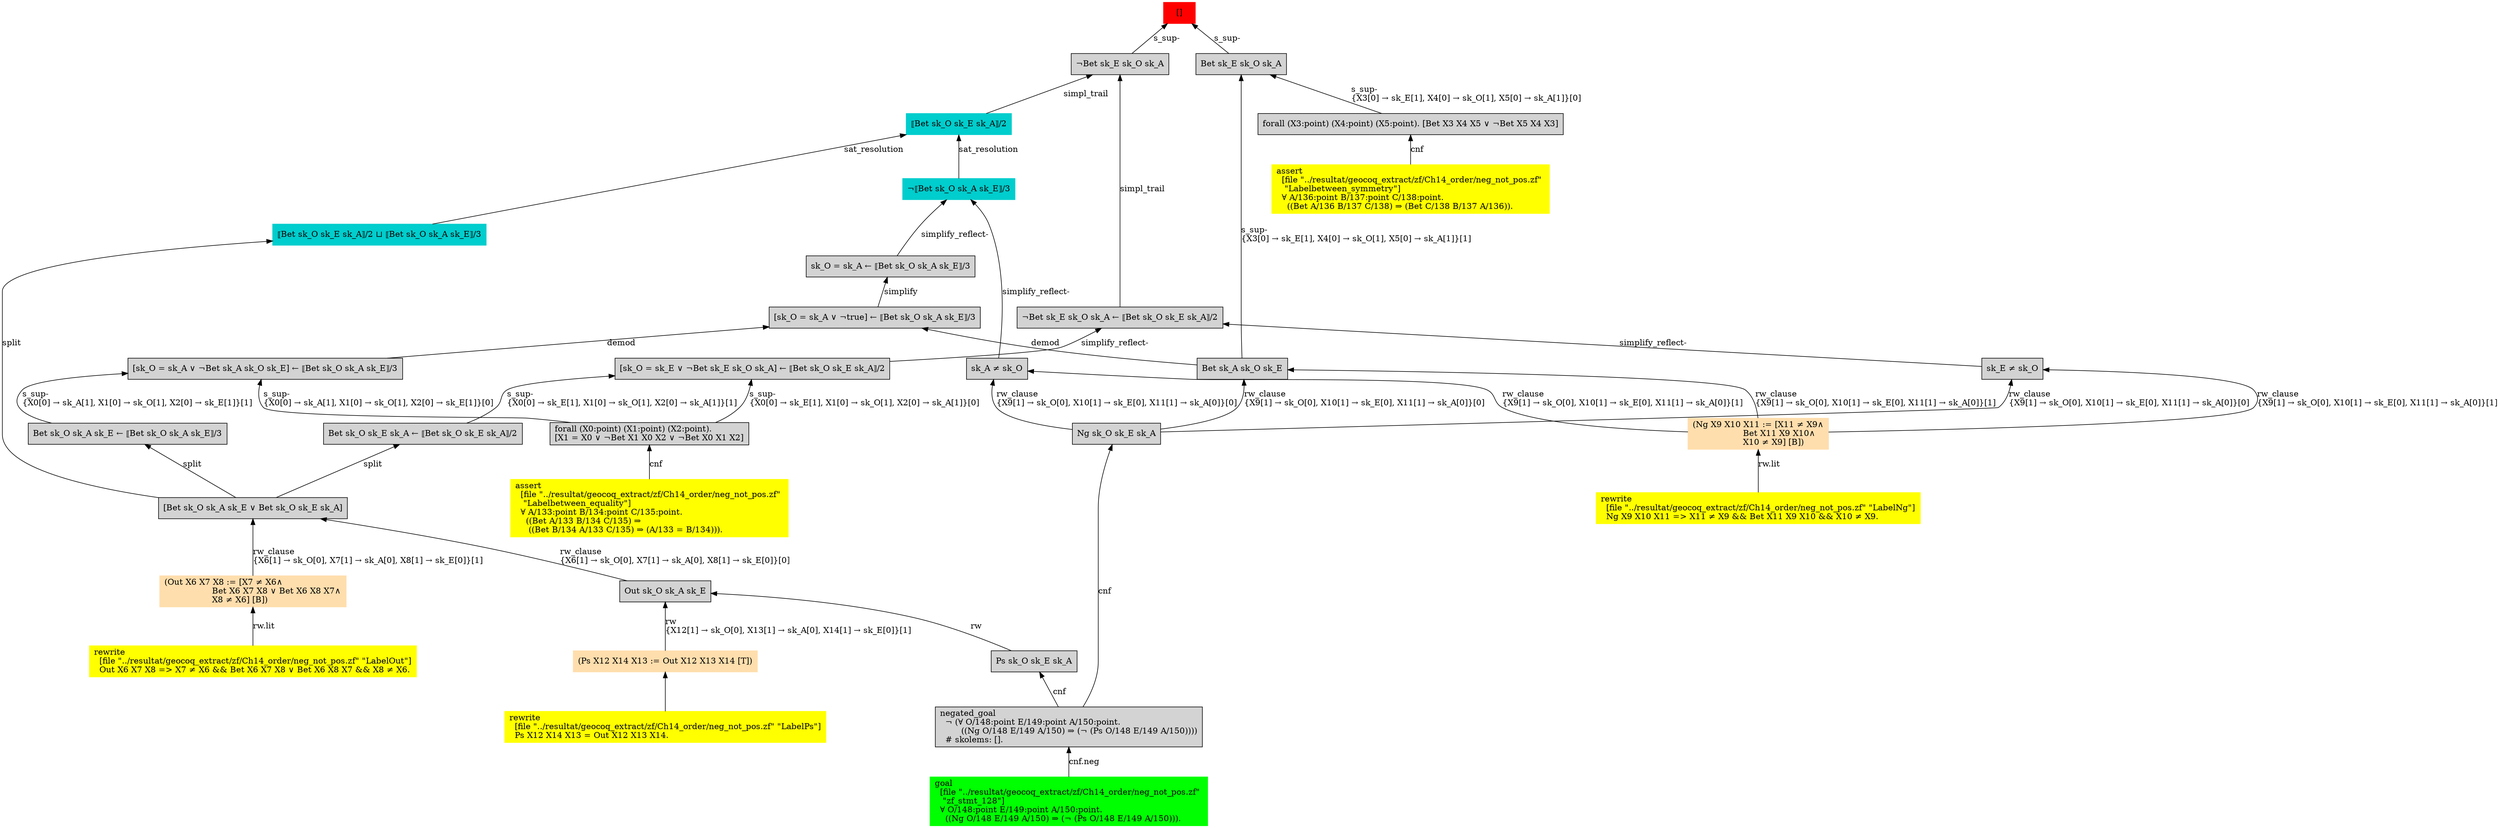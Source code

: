 digraph "unsat_graph" {
  vertex_0 [color=red, label="[]", shape=box, style=filled];
  vertex_0 -> vertex_1 [label="s_sup-\l", dir="back"];
  vertex_1 [shape=box, label="¬Bet sk_E sk_O sk_A\l", style=filled];
  vertex_1 -> vertex_2 [label="simpl_trail", dir="back"];
  vertex_2 [color=cyan3, shape=box, label="⟦Bet sk_O sk_E sk_A⟧/2\l", style=filled];
  vertex_2 -> vertex_3 [label="sat_resolution", dir="back"];
  vertex_3 [color=cyan3, shape=box, label="¬⟦Bet sk_O sk_A sk_E⟧/3\l", style=filled];
  vertex_3 -> vertex_4 [label="simplify_reflect-", dir="back"];
  vertex_4 [shape=box, label="sk_A ≠ sk_O\l", style=filled];
  vertex_4 -> vertex_5 [label="rw_clause\l\{X9[1] → sk_O[0], X10[1] → sk_E[0], X11[1] → sk_A[0]\}[1]\l", dir="back"];
  vertex_5 [color=navajowhite, shape=box, label="(Ng X9 X10 X11 := [X11 ≠ X9∧\l                   Bet X11 X9 X10∧\l                   X10 ≠ X9] [B])\l", style=filled];
  vertex_5 -> vertex_6 [label="rw.lit", dir="back"];
  vertex_6 [color=yellow, shape=box, label="rewrite\l  [file \"../resultat/geocoq_extract/zf/Ch14_order/neg_not_pos.zf\" \"LabelNg\"]\l  Ng X9 X10 X11 =\> X11 ≠ X9 && Bet X11 X9 X10 && X10 ≠ X9.\l", style=filled];
  vertex_4 -> vertex_7 [label="rw_clause\l\{X9[1] → sk_O[0], X10[1] → sk_E[0], X11[1] → sk_A[0]\}[0]\l", dir="back"];
  vertex_7 [shape=box, label="Ng sk_O sk_E sk_A\l", style=filled];
  vertex_7 -> vertex_8 [label="cnf", dir="back"];
  vertex_8 [shape=box, label="negated_goal\l  ¬ (∀ O/148:point E/149:point A/150:point.\l        ((Ng O/148 E/149 A/150) ⇒ (¬ (Ps O/148 E/149 A/150))))\l  # skolems: [].\l", style=filled];
  vertex_8 -> vertex_9 [label="cnf.neg", dir="back"];
  vertex_9 [color=green, shape=box, label="goal\l  [file \"../resultat/geocoq_extract/zf/Ch14_order/neg_not_pos.zf\" \l   \"zf_stmt_128\"]\l  ∀ O/148:point E/149:point A/150:point.\l    ((Ng O/148 E/149 A/150) ⇒ (¬ (Ps O/148 E/149 A/150))).\l", style=filled];
  vertex_3 -> vertex_10 [label="simplify_reflect-", dir="back"];
  vertex_10 [shape=box, label="sk_O = sk_A ← ⟦Bet sk_O sk_A sk_E⟧/3\l", style=filled];
  vertex_10 -> vertex_11 [label="simplify", dir="back"];
  vertex_11 [shape=box, label="[sk_O = sk_A ∨ ¬true] ← ⟦Bet sk_O sk_A sk_E⟧/3\l", style=filled];
  vertex_11 -> vertex_12 [label="demod", dir="back"];
  vertex_12 [shape=box, label="Bet sk_A sk_O sk_E\l", style=filled];
  vertex_12 -> vertex_5 [label="rw_clause\l\{X9[1] → sk_O[0], X10[1] → sk_E[0], X11[1] → sk_A[0]\}[1]\l", dir="back"];
  vertex_12 -> vertex_7 [label="rw_clause\l\{X9[1] → sk_O[0], X10[1] → sk_E[0], X11[1] → sk_A[0]\}[0]\l", dir="back"];
  vertex_11 -> vertex_13 [label="demod", dir="back"];
  vertex_13 [shape=box, label="[sk_O = sk_A ∨ ¬Bet sk_A sk_O sk_E] ← ⟦Bet sk_O sk_A sk_E⟧/3\l", style=filled];
  vertex_13 -> vertex_14 [label="s_sup-\l\{X0[0] → sk_A[1], X1[0] → sk_O[1], X2[0] → sk_E[1]\}[0]\l", dir="back"];
  vertex_14 [shape=box, label="forall (X0:point) (X1:point) (X2:point).\l[X1 = X0 ∨ ¬Bet X1 X0 X2 ∨ ¬Bet X0 X1 X2]\l", style=filled];
  vertex_14 -> vertex_15 [label="cnf", dir="back"];
  vertex_15 [color=yellow, shape=box, label="assert\l  [file \"../resultat/geocoq_extract/zf/Ch14_order/neg_not_pos.zf\" \l   \"Labelbetween_equality\"]\l  ∀ A/133:point B/134:point C/135:point.\l    ((Bet A/133 B/134 C/135) ⇒\l     ((Bet B/134 A/133 C/135) ⇒ (A/133 = B/134))).\l", style=filled];
  vertex_13 -> vertex_16 [label="s_sup-\l\{X0[0] → sk_A[1], X1[0] → sk_O[1], X2[0] → sk_E[1]\}[1]\l", dir="back"];
  vertex_16 [shape=box, label="Bet sk_O sk_A sk_E ← ⟦Bet sk_O sk_A sk_E⟧/3\l", style=filled];
  vertex_16 -> vertex_17 [label="split", dir="back"];
  vertex_17 [shape=box, label="[Bet sk_O sk_A sk_E ∨ Bet sk_O sk_E sk_A]\l", style=filled];
  vertex_17 -> vertex_18 [label="rw_clause\l\{X6[1] → sk_O[0], X7[1] → sk_A[0], X8[1] → sk_E[0]\}[1]\l", dir="back"];
  vertex_18 [color=navajowhite, shape=box, label="(Out X6 X7 X8 := [X7 ≠ X6∧\l                  Bet X6 X7 X8 ∨ Bet X6 X8 X7∧\l                  X8 ≠ X6] [B])\l", style=filled];
  vertex_18 -> vertex_19 [label="rw.lit", dir="back"];
  vertex_19 [color=yellow, shape=box, label="rewrite\l  [file \"../resultat/geocoq_extract/zf/Ch14_order/neg_not_pos.zf\" \"LabelOut\"]\l  Out X6 X7 X8 =\> X7 ≠ X6 && Bet X6 X7 X8 ∨ Bet X6 X8 X7 && X8 ≠ X6.\l", style=filled];
  vertex_17 -> vertex_20 [label="rw_clause\l\{X6[1] → sk_O[0], X7[1] → sk_A[0], X8[1] → sk_E[0]\}[0]\l", dir="back"];
  vertex_20 [shape=box, label="Out sk_O sk_A sk_E\l", style=filled];
  vertex_20 -> vertex_21 [label="rw\l\{X12[1] → sk_O[0], X13[1] → sk_A[0], X14[1] → sk_E[0]\}[1]\l", dir="back"];
  vertex_21 [color=navajowhite, shape=box, label="(Ps X12 X14 X13 := Out X12 X13 X14 [T])\l", style=filled];
  vertex_21 -> vertex_22 [label="", dir="back"];
  vertex_22 [color=yellow, shape=box, label="rewrite\l  [file \"../resultat/geocoq_extract/zf/Ch14_order/neg_not_pos.zf\" \"LabelPs\"]\l  Ps X12 X14 X13 = Out X12 X13 X14.\l", style=filled];
  vertex_20 -> vertex_23 [label="rw", dir="back"];
  vertex_23 [shape=box, label="Ps sk_O sk_E sk_A\l", style=filled];
  vertex_23 -> vertex_8 [label="cnf", dir="back"];
  vertex_2 -> vertex_24 [label="sat_resolution", dir="back"];
  vertex_24 [color=cyan3, shape=box, label="⟦Bet sk_O sk_E sk_A⟧/2 ⊔ ⟦Bet sk_O sk_A sk_E⟧/3\l", style=filled];
  vertex_24 -> vertex_17 [label="split", dir="back"];
  vertex_1 -> vertex_25 [label="simpl_trail", dir="back"];
  vertex_25 [shape=box, label="¬Bet sk_E sk_O sk_A ← ⟦Bet sk_O sk_E sk_A⟧/2\l", style=filled];
  vertex_25 -> vertex_26 [label="simplify_reflect-", dir="back"];
  vertex_26 [shape=box, label="sk_E ≠ sk_O\l", style=filled];
  vertex_26 -> vertex_5 [label="rw_clause\l\{X9[1] → sk_O[0], X10[1] → sk_E[0], X11[1] → sk_A[0]\}[1]\l", dir="back"];
  vertex_26 -> vertex_7 [label="rw_clause\l\{X9[1] → sk_O[0], X10[1] → sk_E[0], X11[1] → sk_A[0]\}[0]\l", dir="back"];
  vertex_25 -> vertex_27 [label="simplify_reflect-", dir="back"];
  vertex_27 [shape=box, label="[sk_O = sk_E ∨ ¬Bet sk_E sk_O sk_A] ← ⟦Bet sk_O sk_E sk_A⟧/2\l", style=filled];
  vertex_27 -> vertex_14 [label="s_sup-\l\{X0[0] → sk_E[1], X1[0] → sk_O[1], X2[0] → sk_A[1]\}[0]\l", dir="back"];
  vertex_27 -> vertex_28 [label="s_sup-\l\{X0[0] → sk_E[1], X1[0] → sk_O[1], X2[0] → sk_A[1]\}[1]\l", dir="back"];
  vertex_28 [shape=box, label="Bet sk_O sk_E sk_A ← ⟦Bet sk_O sk_E sk_A⟧/2\l", style=filled];
  vertex_28 -> vertex_17 [label="split", dir="back"];
  vertex_0 -> vertex_29 [label="s_sup-\l", dir="back"];
  vertex_29 [shape=box, label="Bet sk_E sk_O sk_A\l", style=filled];
  vertex_29 -> vertex_30 [label="s_sup-\l\{X3[0] → sk_E[1], X4[0] → sk_O[1], X5[0] → sk_A[1]\}[0]\l", dir="back"];
  vertex_30 [shape=box, label="forall (X3:point) (X4:point) (X5:point). [Bet X3 X4 X5 ∨ ¬Bet X5 X4 X3]\l", style=filled];
  vertex_30 -> vertex_31 [label="cnf", dir="back"];
  vertex_31 [color=yellow, shape=box, label="assert\l  [file \"../resultat/geocoq_extract/zf/Ch14_order/neg_not_pos.zf\" \l   \"Labelbetween_symmetry\"]\l  ∀ A/136:point B/137:point C/138:point.\l    ((Bet A/136 B/137 C/138) ⇒ (Bet C/138 B/137 A/136)).\l", style=filled];
  vertex_29 -> vertex_12 [label="s_sup-\l\{X3[0] → sk_E[1], X4[0] → sk_O[1], X5[0] → sk_A[1]\}[1]\l", dir="back"];
  }


